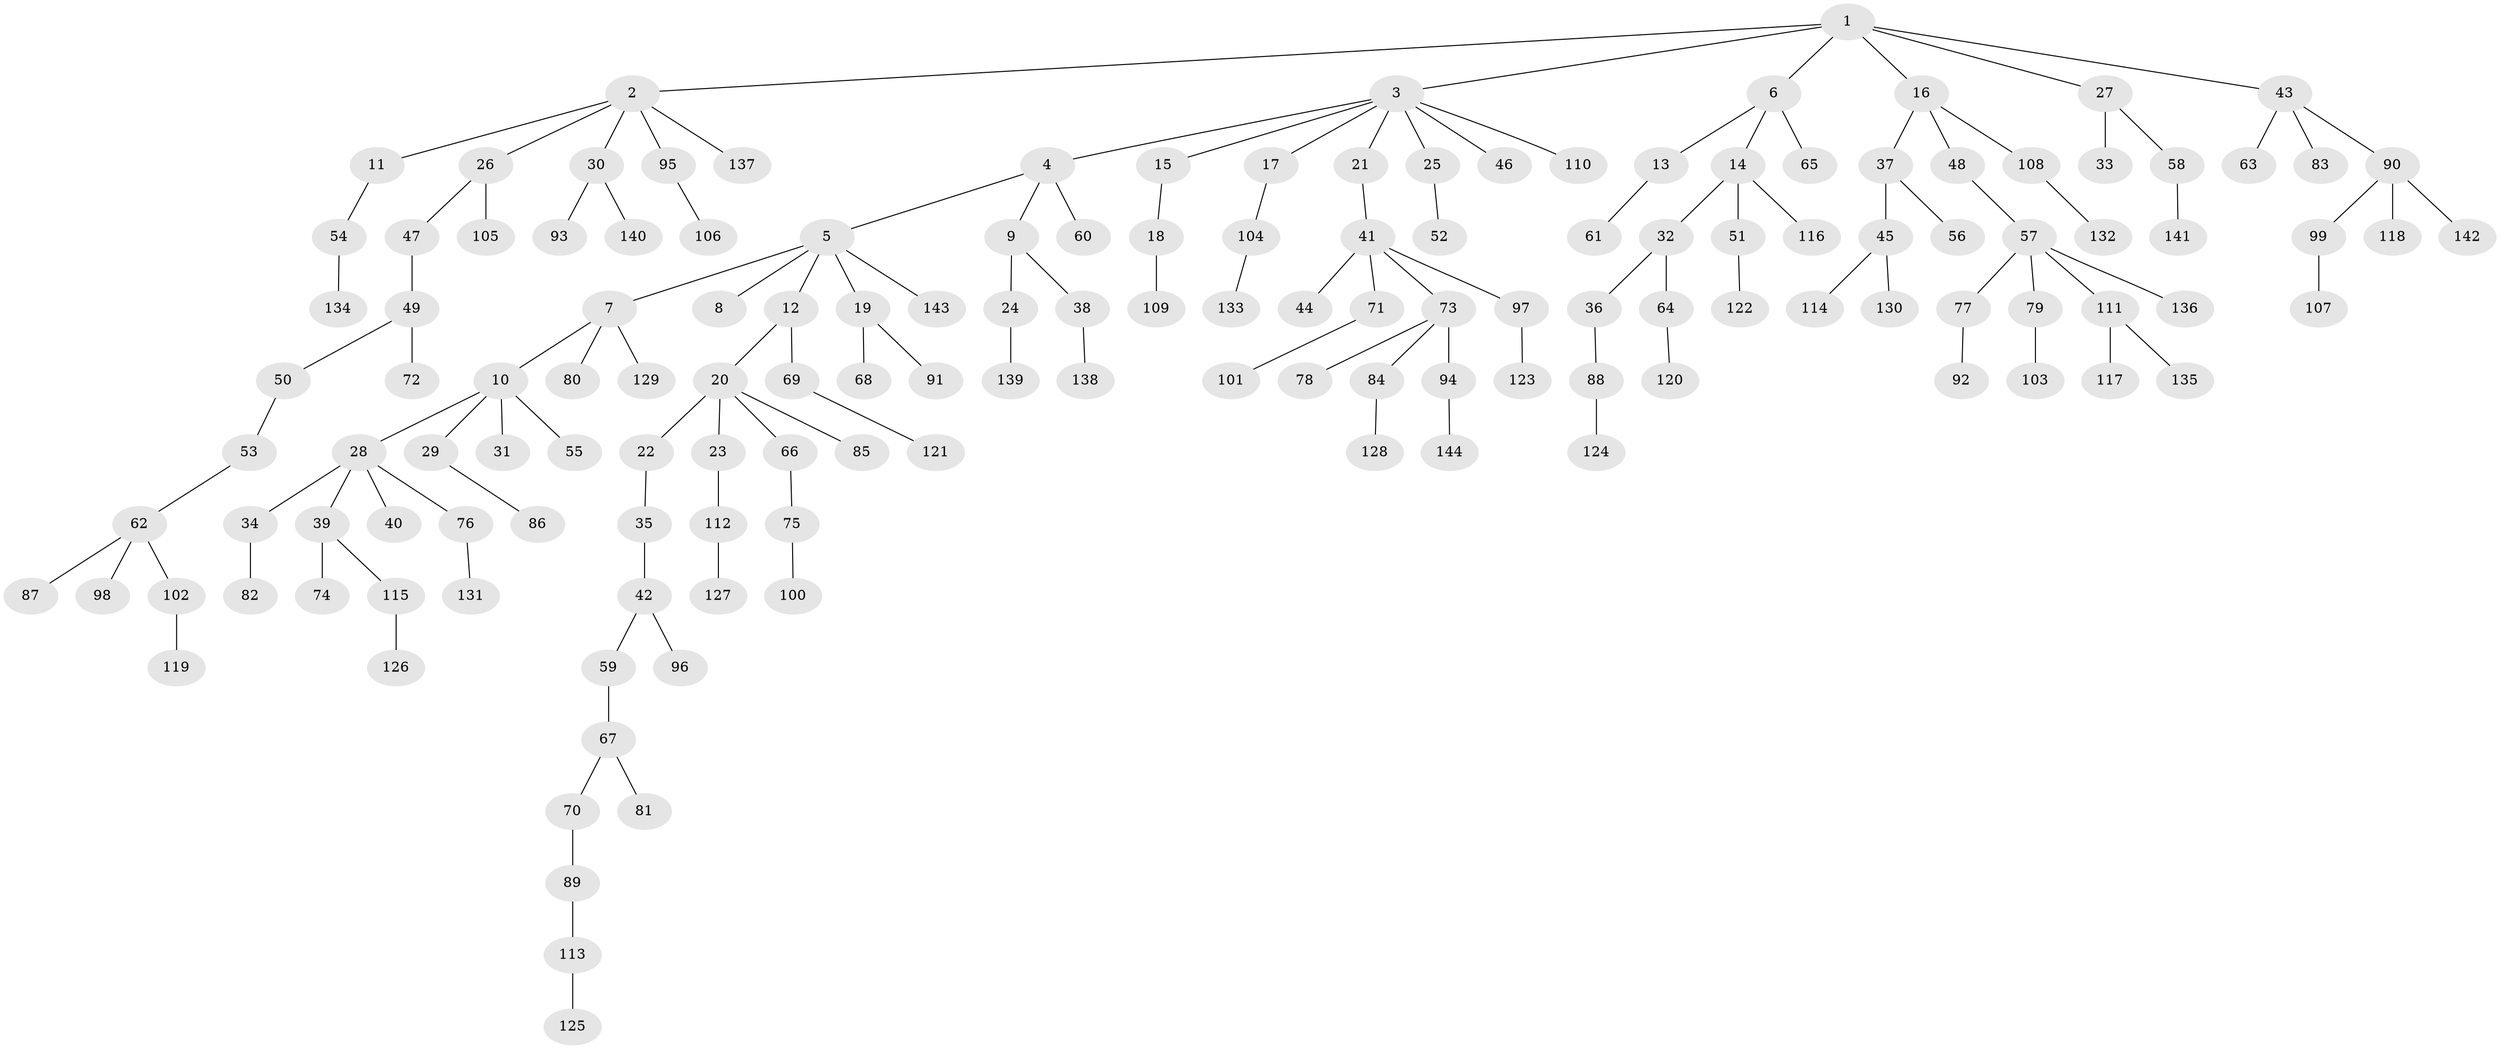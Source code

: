 // coarse degree distribution, {6: 0.022727272727272728, 2: 0.38636363636363635, 1: 0.4090909090909091, 3: 0.13636363636363635, 5: 0.045454545454545456}
// Generated by graph-tools (version 1.1) at 2025/37/03/04/25 23:37:27]
// undirected, 144 vertices, 143 edges
graph export_dot {
  node [color=gray90,style=filled];
  1;
  2;
  3;
  4;
  5;
  6;
  7;
  8;
  9;
  10;
  11;
  12;
  13;
  14;
  15;
  16;
  17;
  18;
  19;
  20;
  21;
  22;
  23;
  24;
  25;
  26;
  27;
  28;
  29;
  30;
  31;
  32;
  33;
  34;
  35;
  36;
  37;
  38;
  39;
  40;
  41;
  42;
  43;
  44;
  45;
  46;
  47;
  48;
  49;
  50;
  51;
  52;
  53;
  54;
  55;
  56;
  57;
  58;
  59;
  60;
  61;
  62;
  63;
  64;
  65;
  66;
  67;
  68;
  69;
  70;
  71;
  72;
  73;
  74;
  75;
  76;
  77;
  78;
  79;
  80;
  81;
  82;
  83;
  84;
  85;
  86;
  87;
  88;
  89;
  90;
  91;
  92;
  93;
  94;
  95;
  96;
  97;
  98;
  99;
  100;
  101;
  102;
  103;
  104;
  105;
  106;
  107;
  108;
  109;
  110;
  111;
  112;
  113;
  114;
  115;
  116;
  117;
  118;
  119;
  120;
  121;
  122;
  123;
  124;
  125;
  126;
  127;
  128;
  129;
  130;
  131;
  132;
  133;
  134;
  135;
  136;
  137;
  138;
  139;
  140;
  141;
  142;
  143;
  144;
  1 -- 2;
  1 -- 3;
  1 -- 6;
  1 -- 16;
  1 -- 27;
  1 -- 43;
  2 -- 11;
  2 -- 26;
  2 -- 30;
  2 -- 95;
  2 -- 137;
  3 -- 4;
  3 -- 15;
  3 -- 17;
  3 -- 21;
  3 -- 25;
  3 -- 46;
  3 -- 110;
  4 -- 5;
  4 -- 9;
  4 -- 60;
  5 -- 7;
  5 -- 8;
  5 -- 12;
  5 -- 19;
  5 -- 143;
  6 -- 13;
  6 -- 14;
  6 -- 65;
  7 -- 10;
  7 -- 80;
  7 -- 129;
  9 -- 24;
  9 -- 38;
  10 -- 28;
  10 -- 29;
  10 -- 31;
  10 -- 55;
  11 -- 54;
  12 -- 20;
  12 -- 69;
  13 -- 61;
  14 -- 32;
  14 -- 51;
  14 -- 116;
  15 -- 18;
  16 -- 37;
  16 -- 48;
  16 -- 108;
  17 -- 104;
  18 -- 109;
  19 -- 68;
  19 -- 91;
  20 -- 22;
  20 -- 23;
  20 -- 66;
  20 -- 85;
  21 -- 41;
  22 -- 35;
  23 -- 112;
  24 -- 139;
  25 -- 52;
  26 -- 47;
  26 -- 105;
  27 -- 33;
  27 -- 58;
  28 -- 34;
  28 -- 39;
  28 -- 40;
  28 -- 76;
  29 -- 86;
  30 -- 93;
  30 -- 140;
  32 -- 36;
  32 -- 64;
  34 -- 82;
  35 -- 42;
  36 -- 88;
  37 -- 45;
  37 -- 56;
  38 -- 138;
  39 -- 74;
  39 -- 115;
  41 -- 44;
  41 -- 71;
  41 -- 73;
  41 -- 97;
  42 -- 59;
  42 -- 96;
  43 -- 63;
  43 -- 83;
  43 -- 90;
  45 -- 114;
  45 -- 130;
  47 -- 49;
  48 -- 57;
  49 -- 50;
  49 -- 72;
  50 -- 53;
  51 -- 122;
  53 -- 62;
  54 -- 134;
  57 -- 77;
  57 -- 79;
  57 -- 111;
  57 -- 136;
  58 -- 141;
  59 -- 67;
  62 -- 87;
  62 -- 98;
  62 -- 102;
  64 -- 120;
  66 -- 75;
  67 -- 70;
  67 -- 81;
  69 -- 121;
  70 -- 89;
  71 -- 101;
  73 -- 78;
  73 -- 84;
  73 -- 94;
  75 -- 100;
  76 -- 131;
  77 -- 92;
  79 -- 103;
  84 -- 128;
  88 -- 124;
  89 -- 113;
  90 -- 99;
  90 -- 118;
  90 -- 142;
  94 -- 144;
  95 -- 106;
  97 -- 123;
  99 -- 107;
  102 -- 119;
  104 -- 133;
  108 -- 132;
  111 -- 117;
  111 -- 135;
  112 -- 127;
  113 -- 125;
  115 -- 126;
}
